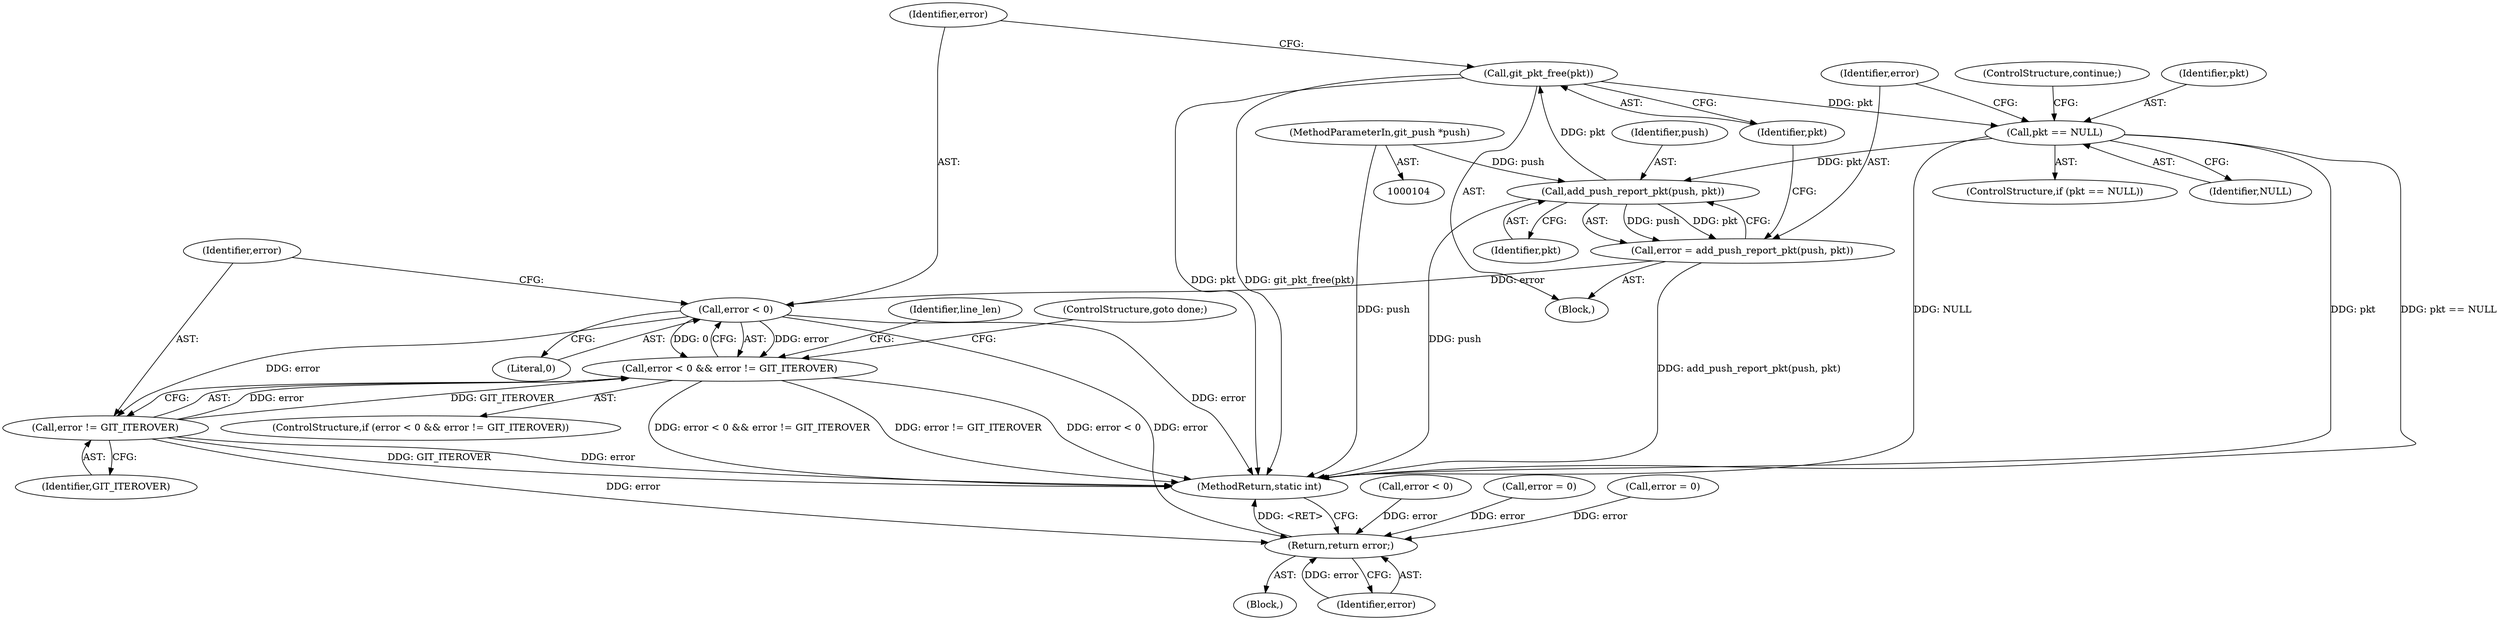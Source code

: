 digraph "1_libgit2_84d30d569ada986f3eef527cbdb932643c2dd037@API" {
"1000209" [label="(Call,git_pkt_free(pkt))"];
"1000206" [label="(Call,add_push_report_pkt(push, pkt))"];
"1000105" [label="(MethodParameterIn,git_push *push)"];
"1000200" [label="(Call,pkt == NULL)"];
"1000209" [label="(Call,git_pkt_free(pkt))"];
"1000204" [label="(Call,error = add_push_report_pkt(push, pkt))"];
"1000213" [label="(Call,error < 0)"];
"1000212" [label="(Call,error < 0 && error != GIT_ITEROVER)"];
"1000216" [label="(Call,error != GIT_ITEROVER)"];
"1000229" [label="(Return,return error;)"];
"1000105" [label="(MethodParameterIn,git_push *push)"];
"1000211" [label="(ControlStructure,if (error < 0 && error != GIT_ITEROVER))"];
"1000219" [label="(ControlStructure,goto done;)"];
"1000157" [label="(Identifier,line_len)"];
"1000202" [label="(Identifier,NULL)"];
"1000216" [label="(Call,error != GIT_ITEROVER)"];
"1000207" [label="(Identifier,push)"];
"1000200" [label="(Call,pkt == NULL)"];
"1000108" [label="(Block,)"];
"1000230" [label="(Identifier,error)"];
"1000209" [label="(Call,git_pkt_free(pkt))"];
"1000201" [label="(Identifier,pkt)"];
"1000204" [label="(Call,error = add_push_report_pkt(push, pkt))"];
"1000212" [label="(Call,error < 0 && error != GIT_ITEROVER)"];
"1000208" [label="(Identifier,pkt)"];
"1000187" [label="(Call,error < 0)"];
"1000206" [label="(Call,add_push_report_pkt(push, pkt))"];
"1000205" [label="(Identifier,error)"];
"1000231" [label="(MethodReturn,static int)"];
"1000218" [label="(Identifier,GIT_ITEROVER)"];
"1000214" [label="(Identifier,error)"];
"1000215" [label="(Literal,0)"];
"1000220" [label="(Call,error = 0)"];
"1000159" [label="(Block,)"];
"1000203" [label="(ControlStructure,continue;)"];
"1000213" [label="(Call,error < 0)"];
"1000181" [label="(Call,error = 0)"];
"1000210" [label="(Identifier,pkt)"];
"1000199" [label="(ControlStructure,if (pkt == NULL))"];
"1000229" [label="(Return,return error;)"];
"1000217" [label="(Identifier,error)"];
"1000209" -> "1000159"  [label="AST: "];
"1000209" -> "1000210"  [label="CFG: "];
"1000210" -> "1000209"  [label="AST: "];
"1000214" -> "1000209"  [label="CFG: "];
"1000209" -> "1000231"  [label="DDG: git_pkt_free(pkt)"];
"1000209" -> "1000231"  [label="DDG: pkt"];
"1000209" -> "1000200"  [label="DDG: pkt"];
"1000206" -> "1000209"  [label="DDG: pkt"];
"1000206" -> "1000204"  [label="AST: "];
"1000206" -> "1000208"  [label="CFG: "];
"1000207" -> "1000206"  [label="AST: "];
"1000208" -> "1000206"  [label="AST: "];
"1000204" -> "1000206"  [label="CFG: "];
"1000206" -> "1000231"  [label="DDG: push"];
"1000206" -> "1000204"  [label="DDG: push"];
"1000206" -> "1000204"  [label="DDG: pkt"];
"1000105" -> "1000206"  [label="DDG: push"];
"1000200" -> "1000206"  [label="DDG: pkt"];
"1000105" -> "1000104"  [label="AST: "];
"1000105" -> "1000231"  [label="DDG: push"];
"1000200" -> "1000199"  [label="AST: "];
"1000200" -> "1000202"  [label="CFG: "];
"1000201" -> "1000200"  [label="AST: "];
"1000202" -> "1000200"  [label="AST: "];
"1000203" -> "1000200"  [label="CFG: "];
"1000205" -> "1000200"  [label="CFG: "];
"1000200" -> "1000231"  [label="DDG: pkt"];
"1000200" -> "1000231"  [label="DDG: pkt == NULL"];
"1000200" -> "1000231"  [label="DDG: NULL"];
"1000204" -> "1000159"  [label="AST: "];
"1000205" -> "1000204"  [label="AST: "];
"1000210" -> "1000204"  [label="CFG: "];
"1000204" -> "1000231"  [label="DDG: add_push_report_pkt(push, pkt)"];
"1000204" -> "1000213"  [label="DDG: error"];
"1000213" -> "1000212"  [label="AST: "];
"1000213" -> "1000215"  [label="CFG: "];
"1000214" -> "1000213"  [label="AST: "];
"1000215" -> "1000213"  [label="AST: "];
"1000217" -> "1000213"  [label="CFG: "];
"1000212" -> "1000213"  [label="CFG: "];
"1000213" -> "1000231"  [label="DDG: error"];
"1000213" -> "1000212"  [label="DDG: error"];
"1000213" -> "1000212"  [label="DDG: 0"];
"1000213" -> "1000216"  [label="DDG: error"];
"1000213" -> "1000229"  [label="DDG: error"];
"1000212" -> "1000211"  [label="AST: "];
"1000212" -> "1000216"  [label="CFG: "];
"1000216" -> "1000212"  [label="AST: "];
"1000157" -> "1000212"  [label="CFG: "];
"1000219" -> "1000212"  [label="CFG: "];
"1000212" -> "1000231"  [label="DDG: error < 0 && error != GIT_ITEROVER"];
"1000212" -> "1000231"  [label="DDG: error != GIT_ITEROVER"];
"1000212" -> "1000231"  [label="DDG: error < 0"];
"1000216" -> "1000212"  [label="DDG: error"];
"1000216" -> "1000212"  [label="DDG: GIT_ITEROVER"];
"1000216" -> "1000218"  [label="CFG: "];
"1000217" -> "1000216"  [label="AST: "];
"1000218" -> "1000216"  [label="AST: "];
"1000216" -> "1000231"  [label="DDG: error"];
"1000216" -> "1000231"  [label="DDG: GIT_ITEROVER"];
"1000216" -> "1000229"  [label="DDG: error"];
"1000229" -> "1000108"  [label="AST: "];
"1000229" -> "1000230"  [label="CFG: "];
"1000230" -> "1000229"  [label="AST: "];
"1000231" -> "1000229"  [label="CFG: "];
"1000229" -> "1000231"  [label="DDG: <RET>"];
"1000230" -> "1000229"  [label="DDG: error"];
"1000220" -> "1000229"  [label="DDG: error"];
"1000181" -> "1000229"  [label="DDG: error"];
"1000187" -> "1000229"  [label="DDG: error"];
}
